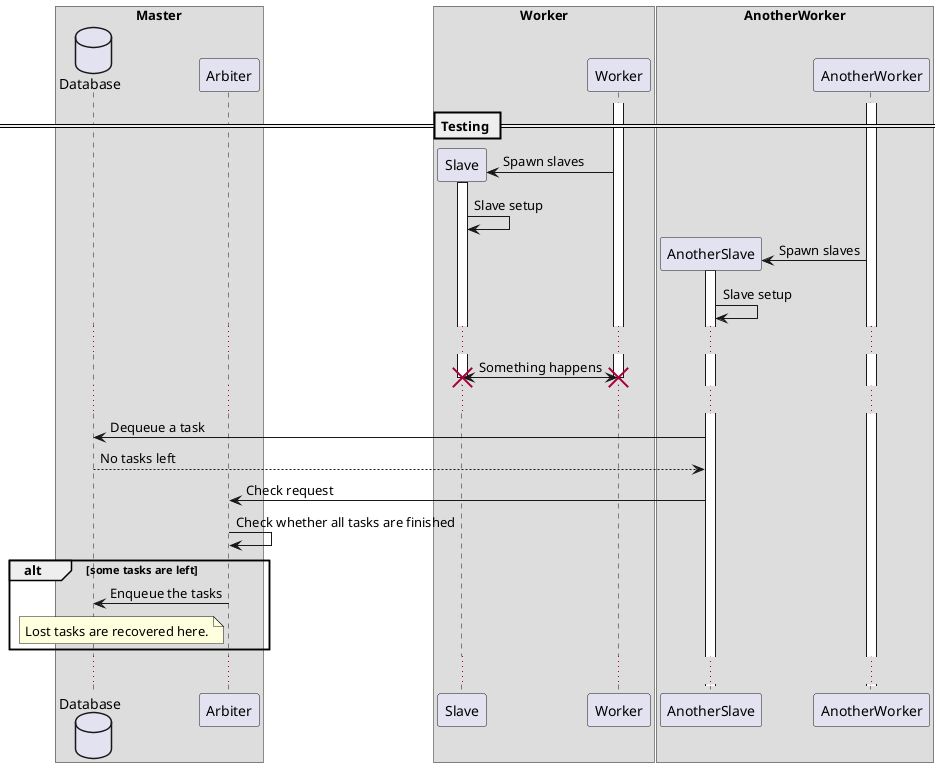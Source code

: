 @startuml
box "Master"
  database Database
  participant Arbiter
end box
box "Worker"
  participant Slave
  participant Worker
end box
box "AnotherWorker"
  participant AnotherSlave
  participant AnotherWorker
end box
activate Worker
activate AnotherWorker

== Testing ==

create Slave
Worker->Slave : Spawn slaves
activate Slave
Slave->Slave : Slave setup

create AnotherSlave
AnotherWorker->AnotherSlave : Spawn slaves
activate AnotherSlave
AnotherSlave->AnotherSlave : Slave setup

...

Worker<->Slave : Something happens
destroy Slave
destroy Worker

...

AnotherSlave->Database : Dequeue a task
Database-->AnotherSlave : No tasks left
AnotherSlave->Arbiter : Check request

Arbiter->Arbiter : Check whether all tasks are finished
alt some tasks are left
  Arbiter->Database : Enqueue the tasks
  note left of Arbiter
    Lost tasks are recovered here.
  end note
end alt

...

@enduml
